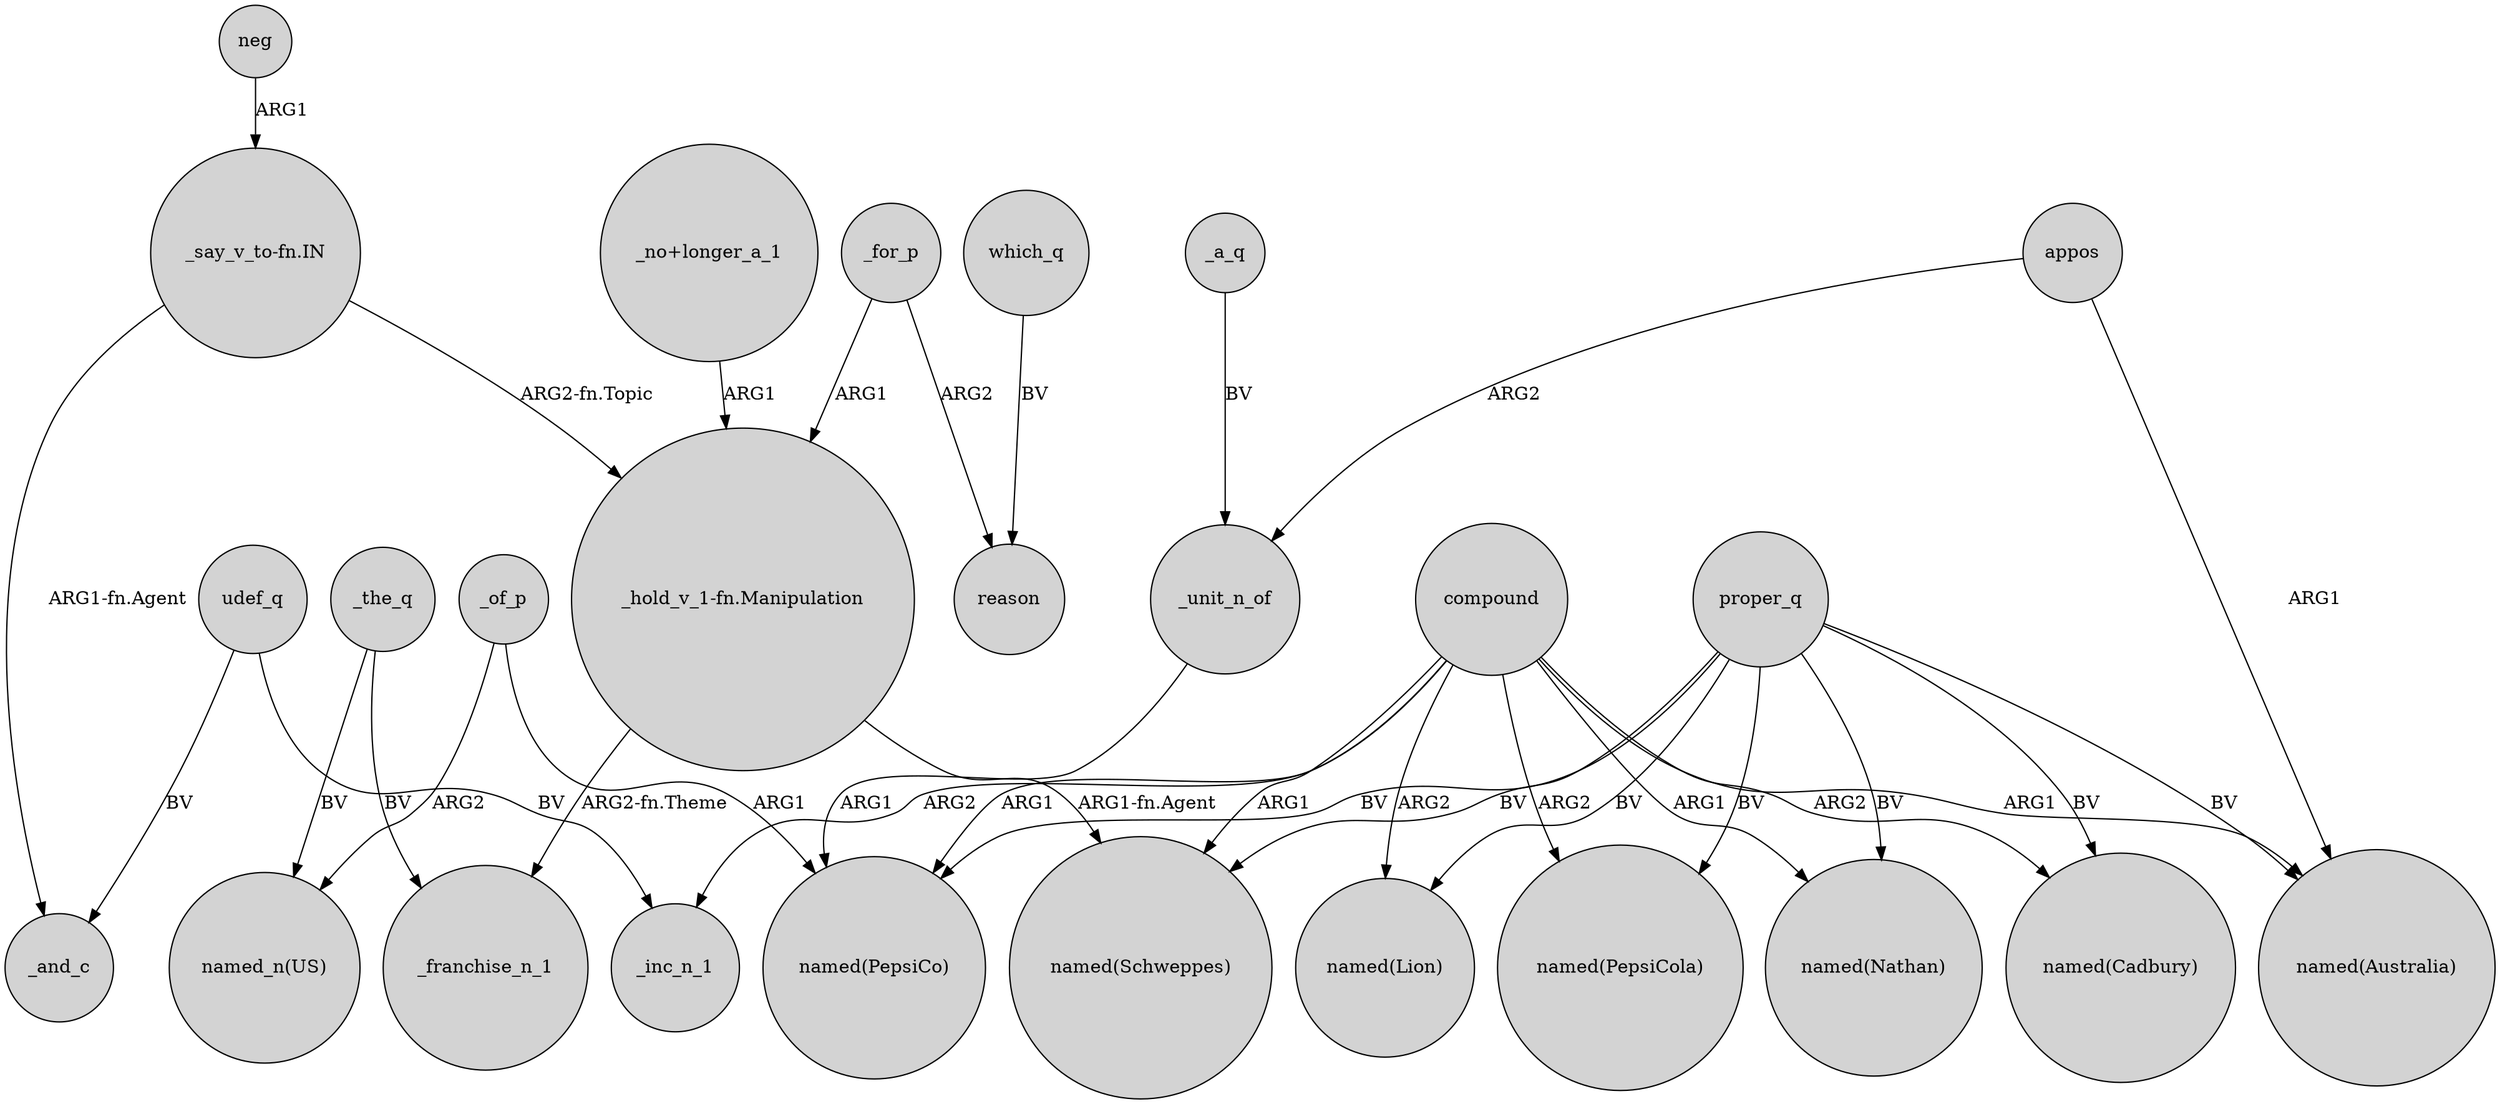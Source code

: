 digraph {
	node [shape=circle style=filled]
	_for_p -> "_hold_v_1-fn.Manipulation" [label=ARG1]
	udef_q -> _inc_n_1 [label=BV]
	"_say_v_to-fn.IN" -> _and_c [label="ARG1-fn.Agent"]
	_of_p -> "named_n(US)" [label=ARG2]
	compound -> "named(Cadbury)" [label=ARG2]
	appos -> _unit_n_of [label=ARG2]
	"_hold_v_1-fn.Manipulation" -> _franchise_n_1 [label="ARG2-fn.Theme"]
	appos -> "named(Australia)" [label=ARG1]
	_for_p -> reason [label=ARG2]
	"_say_v_to-fn.IN" -> "_hold_v_1-fn.Manipulation" [label="ARG2-fn.Topic"]
	neg -> "_say_v_to-fn.IN" [label=ARG1]
	proper_q -> "named(Schweppes)" [label=BV]
	"_hold_v_1-fn.Manipulation" -> "named(Schweppes)" [label="ARG1-fn.Agent"]
	proper_q -> "named(PepsiCo)" [label=BV]
	_the_q -> "named_n(US)" [label=BV]
	proper_q -> "named(Lion)" [label=BV]
	which_q -> reason [label=BV]
	compound -> "named(PepsiCola)" [label=ARG2]
	proper_q -> "named(Nathan)" [label=BV]
	compound -> "named(Nathan)" [label=ARG1]
	compound -> "named(Schweppes)" [label=ARG1]
	_a_q -> _unit_n_of [label=BV]
	_the_q -> _franchise_n_1 [label=BV]
	_of_p -> "named(PepsiCo)" [label=ARG1]
	compound -> "named(PepsiCo)" [label=ARG1]
	"_no+longer_a_1" -> "_hold_v_1-fn.Manipulation" [label=ARG1]
	proper_q -> "named(Cadbury)" [label=BV]
	proper_q -> "named(PepsiCola)" [label=BV]
	compound -> "named(Australia)" [label=ARG1]
	udef_q -> _and_c [label=BV]
	_unit_n_of -> "named(PepsiCo)" [label=ARG1]
	compound -> _inc_n_1 [label=ARG2]
	compound -> "named(Lion)" [label=ARG2]
	proper_q -> "named(Australia)" [label=BV]
}
